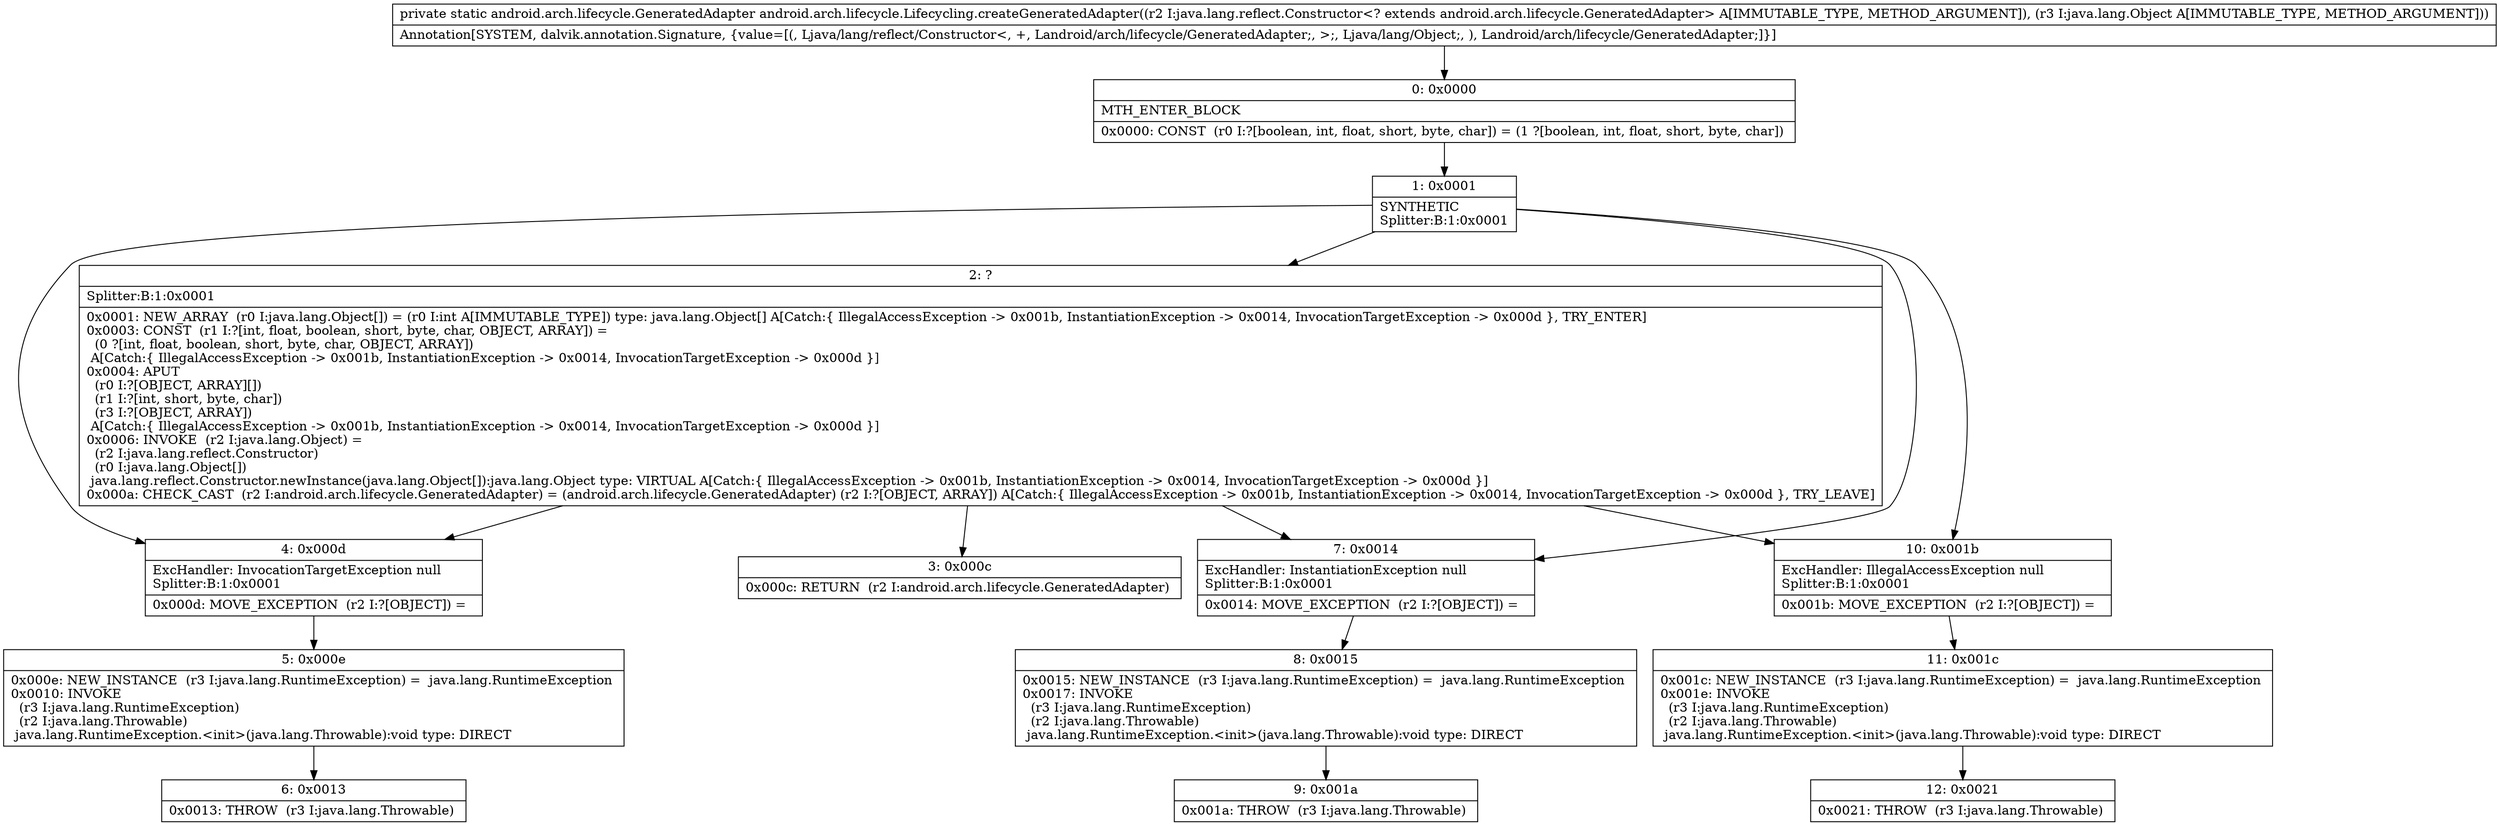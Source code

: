 digraph "CFG forandroid.arch.lifecycle.Lifecycling.createGeneratedAdapter(Ljava\/lang\/reflect\/Constructor;Ljava\/lang\/Object;)Landroid\/arch\/lifecycle\/GeneratedAdapter;" {
Node_0 [shape=record,label="{0\:\ 0x0000|MTH_ENTER_BLOCK\l|0x0000: CONST  (r0 I:?[boolean, int, float, short, byte, char]) = (1 ?[boolean, int, float, short, byte, char]) \l}"];
Node_1 [shape=record,label="{1\:\ 0x0001|SYNTHETIC\lSplitter:B:1:0x0001\l}"];
Node_2 [shape=record,label="{2\:\ ?|Splitter:B:1:0x0001\l|0x0001: NEW_ARRAY  (r0 I:java.lang.Object[]) = (r0 I:int A[IMMUTABLE_TYPE]) type: java.lang.Object[] A[Catch:\{ IllegalAccessException \-\> 0x001b, InstantiationException \-\> 0x0014, InvocationTargetException \-\> 0x000d \}, TRY_ENTER]\l0x0003: CONST  (r1 I:?[int, float, boolean, short, byte, char, OBJECT, ARRAY]) = \l  (0 ?[int, float, boolean, short, byte, char, OBJECT, ARRAY])\l A[Catch:\{ IllegalAccessException \-\> 0x001b, InstantiationException \-\> 0x0014, InvocationTargetException \-\> 0x000d \}]\l0x0004: APUT  \l  (r0 I:?[OBJECT, ARRAY][])\l  (r1 I:?[int, short, byte, char])\l  (r3 I:?[OBJECT, ARRAY])\l A[Catch:\{ IllegalAccessException \-\> 0x001b, InstantiationException \-\> 0x0014, InvocationTargetException \-\> 0x000d \}]\l0x0006: INVOKE  (r2 I:java.lang.Object) = \l  (r2 I:java.lang.reflect.Constructor)\l  (r0 I:java.lang.Object[])\l java.lang.reflect.Constructor.newInstance(java.lang.Object[]):java.lang.Object type: VIRTUAL A[Catch:\{ IllegalAccessException \-\> 0x001b, InstantiationException \-\> 0x0014, InvocationTargetException \-\> 0x000d \}]\l0x000a: CHECK_CAST  (r2 I:android.arch.lifecycle.GeneratedAdapter) = (android.arch.lifecycle.GeneratedAdapter) (r2 I:?[OBJECT, ARRAY]) A[Catch:\{ IllegalAccessException \-\> 0x001b, InstantiationException \-\> 0x0014, InvocationTargetException \-\> 0x000d \}, TRY_LEAVE]\l}"];
Node_3 [shape=record,label="{3\:\ 0x000c|0x000c: RETURN  (r2 I:android.arch.lifecycle.GeneratedAdapter) \l}"];
Node_4 [shape=record,label="{4\:\ 0x000d|ExcHandler: InvocationTargetException null\lSplitter:B:1:0x0001\l|0x000d: MOVE_EXCEPTION  (r2 I:?[OBJECT]) =  \l}"];
Node_5 [shape=record,label="{5\:\ 0x000e|0x000e: NEW_INSTANCE  (r3 I:java.lang.RuntimeException) =  java.lang.RuntimeException \l0x0010: INVOKE  \l  (r3 I:java.lang.RuntimeException)\l  (r2 I:java.lang.Throwable)\l java.lang.RuntimeException.\<init\>(java.lang.Throwable):void type: DIRECT \l}"];
Node_6 [shape=record,label="{6\:\ 0x0013|0x0013: THROW  (r3 I:java.lang.Throwable) \l}"];
Node_7 [shape=record,label="{7\:\ 0x0014|ExcHandler: InstantiationException null\lSplitter:B:1:0x0001\l|0x0014: MOVE_EXCEPTION  (r2 I:?[OBJECT]) =  \l}"];
Node_8 [shape=record,label="{8\:\ 0x0015|0x0015: NEW_INSTANCE  (r3 I:java.lang.RuntimeException) =  java.lang.RuntimeException \l0x0017: INVOKE  \l  (r3 I:java.lang.RuntimeException)\l  (r2 I:java.lang.Throwable)\l java.lang.RuntimeException.\<init\>(java.lang.Throwable):void type: DIRECT \l}"];
Node_9 [shape=record,label="{9\:\ 0x001a|0x001a: THROW  (r3 I:java.lang.Throwable) \l}"];
Node_10 [shape=record,label="{10\:\ 0x001b|ExcHandler: IllegalAccessException null\lSplitter:B:1:0x0001\l|0x001b: MOVE_EXCEPTION  (r2 I:?[OBJECT]) =  \l}"];
Node_11 [shape=record,label="{11\:\ 0x001c|0x001c: NEW_INSTANCE  (r3 I:java.lang.RuntimeException) =  java.lang.RuntimeException \l0x001e: INVOKE  \l  (r3 I:java.lang.RuntimeException)\l  (r2 I:java.lang.Throwable)\l java.lang.RuntimeException.\<init\>(java.lang.Throwable):void type: DIRECT \l}"];
Node_12 [shape=record,label="{12\:\ 0x0021|0x0021: THROW  (r3 I:java.lang.Throwable) \l}"];
MethodNode[shape=record,label="{private static android.arch.lifecycle.GeneratedAdapter android.arch.lifecycle.Lifecycling.createGeneratedAdapter((r2 I:java.lang.reflect.Constructor\<? extends android.arch.lifecycle.GeneratedAdapter\> A[IMMUTABLE_TYPE, METHOD_ARGUMENT]), (r3 I:java.lang.Object A[IMMUTABLE_TYPE, METHOD_ARGUMENT]))  | Annotation[SYSTEM, dalvik.annotation.Signature, \{value=[(, Ljava\/lang\/reflect\/Constructor\<, +, Landroid\/arch\/lifecycle\/GeneratedAdapter;, \>;, Ljava\/lang\/Object;, ), Landroid\/arch\/lifecycle\/GeneratedAdapter;]\}]\l}"];
MethodNode -> Node_0;
Node_0 -> Node_1;
Node_1 -> Node_2;
Node_1 -> Node_10;
Node_1 -> Node_7;
Node_1 -> Node_4;
Node_2 -> Node_3;
Node_2 -> Node_10;
Node_2 -> Node_7;
Node_2 -> Node_4;
Node_4 -> Node_5;
Node_5 -> Node_6;
Node_7 -> Node_8;
Node_8 -> Node_9;
Node_10 -> Node_11;
Node_11 -> Node_12;
}

